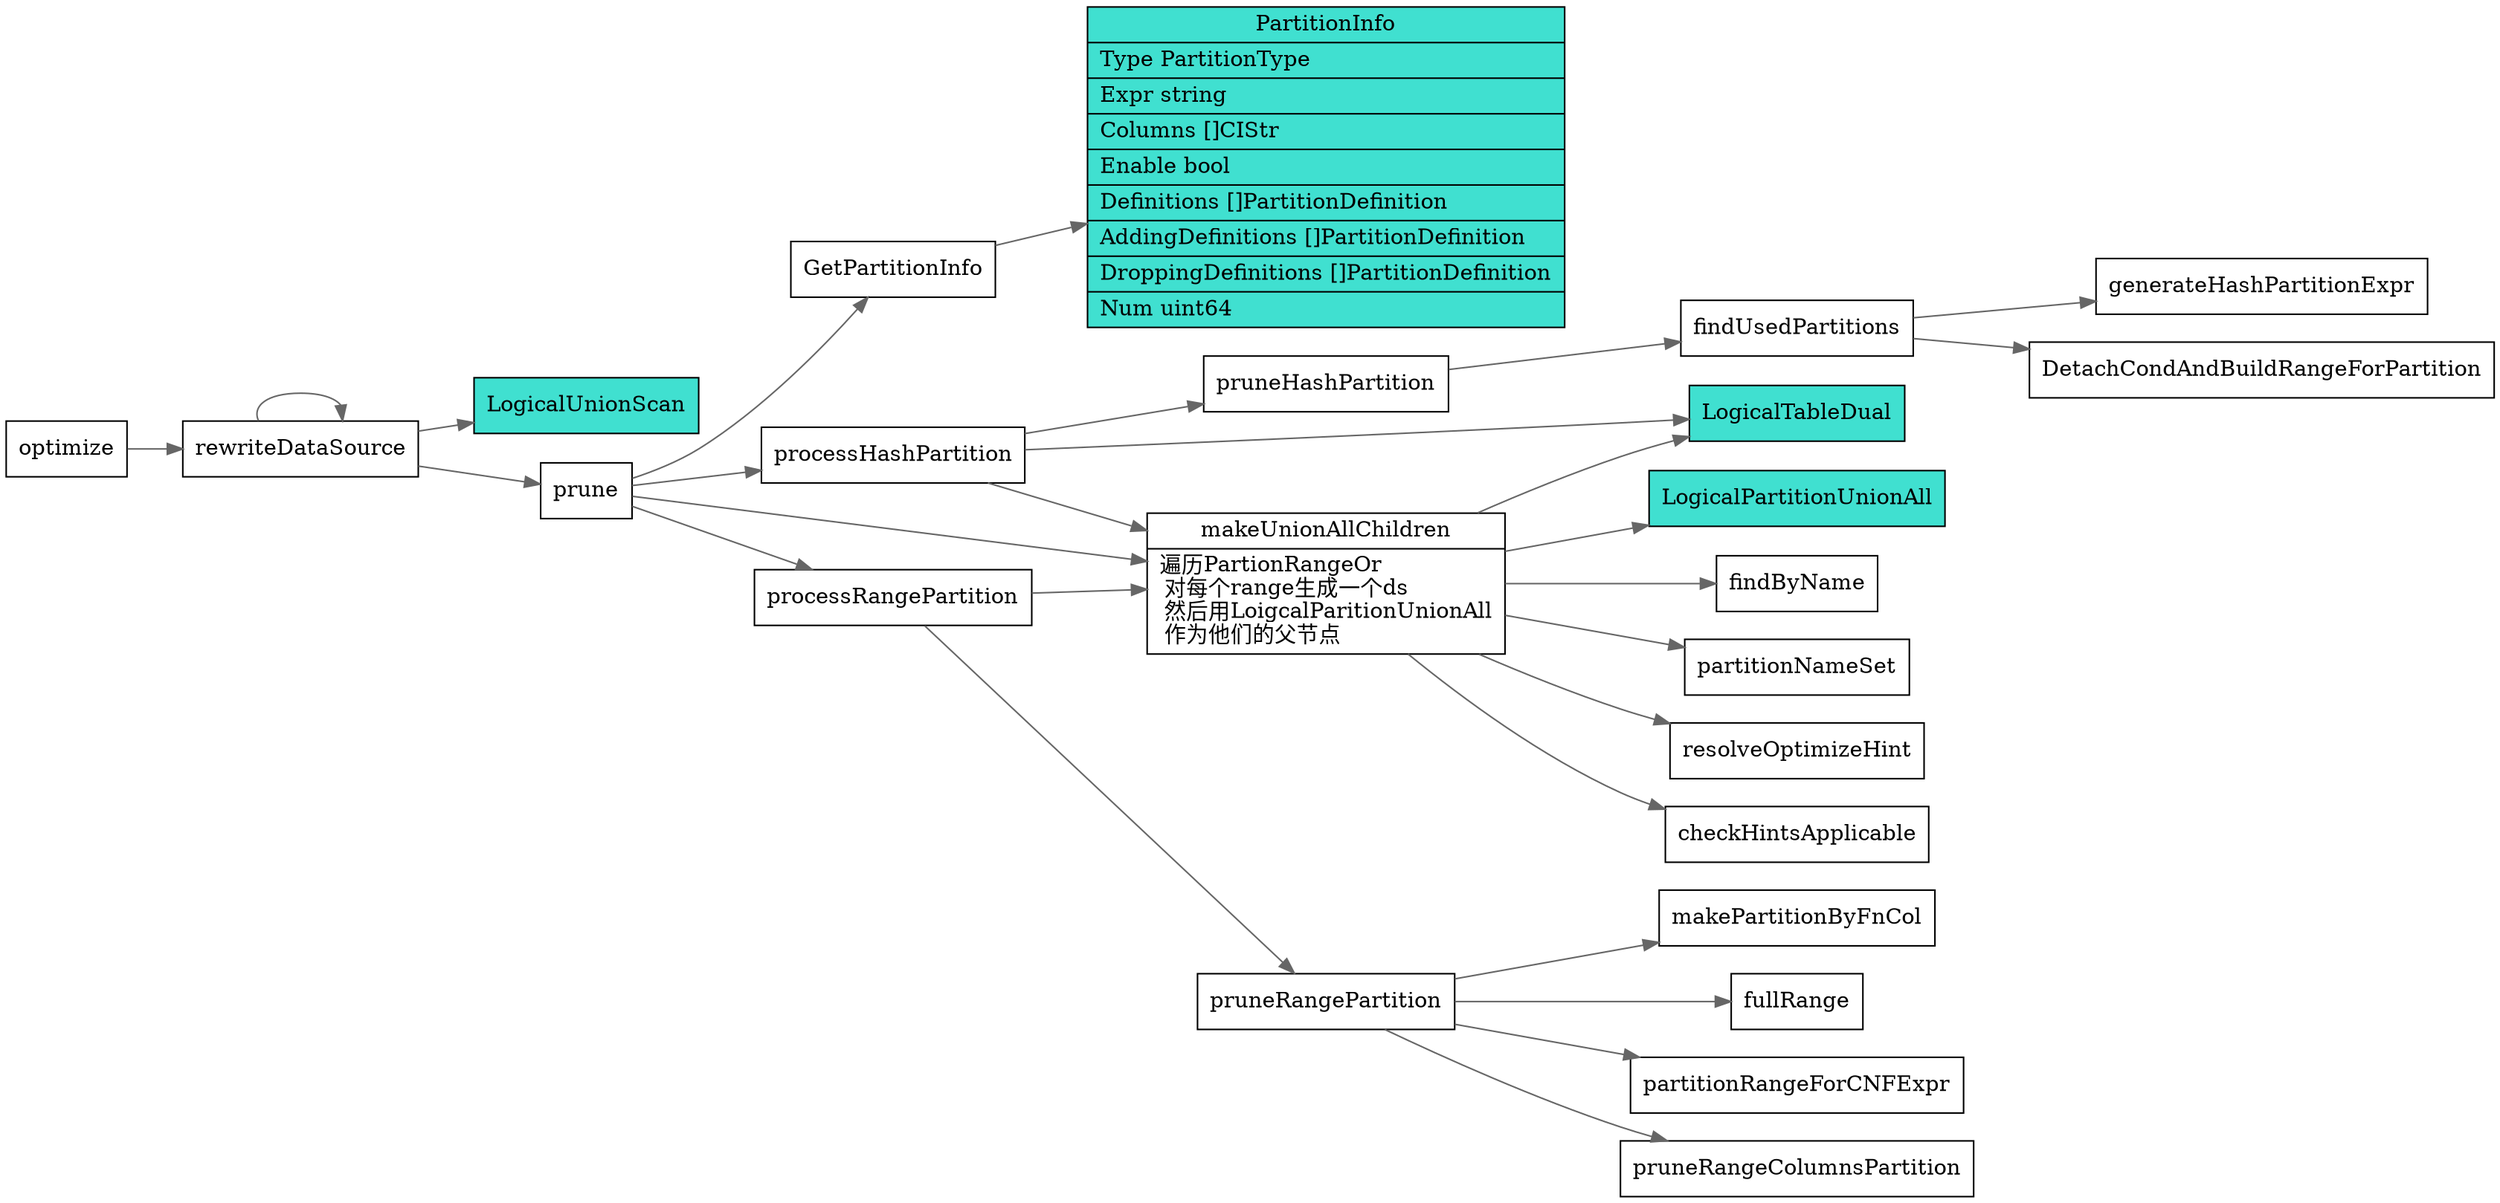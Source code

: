 digraph partitionProcessor {
  node[shape=box];
  edge[color=gray40];
  newrank=true;
  rankdir=LR;
  node[shape=record;style=filled;fillcolor="turquoise"];
  PartitionInfo;
  LogicalPartitionUnionAll;
  LogicalTableDual;
  LogicalUnionScan;
  node[shape=box;style=stroke;fontcolor=black];

  optimize -> rewriteDataSource;
  rewriteDataSource -> {
    prune;
    LogicalUnionScan;
    rewriteDataSource;
  }
  prune -> {
    GetPartitionInfo;
    processHashPartition;
    processRangePartition;
    makeUnionAllChildren;
  }
  GetPartitionInfo -> PartitionInfo;
  PartitionInfo[
    shape="record";
    label="{{
      PartitionInfo|
	      Type    PartitionType\l|
	      Expr    string\l|
	      Columns []CIStr\l|
        Enable bool\l|
	      Definitions []PartitionDefinition\l|
        AddingDefinitions []PartitionDefinition\l|
        DroppingDefinitions []PartitionDefinition\l|
        Num                 uint64\l
    }}"];
  processHashPartition -> {
    pruneHashPartition;
    makeUnionAllChildren;
    LogicalTableDual;
  }
  pruneHashPartition -> {
    findUsedPartitions;
  }
  findUsedPartitions -> {
    generateHashPartitionExpr;
    DetachCondAndBuildRangeForPartition;
  }
  processRangePartition -> {
    pruneRangePartition;
    makeUnionAllChildren;
  }
  pruneRangePartition -> {
    pruneRangeColumnsPartition;
    makePartitionByFnCol;
    fullRange;
    partitionRangeForCNFExpr;
  }
  makeUnionAllChildren[
    shape="record";
    label="{{
      makeUnionAllChildren|
      遍历PartionRangeOr\l
      对每个range生成一个ds\l
      然后用LoigcalParitionUnionAll\l
      作为他们的父节点\l
    }}"];
  makeUnionAllChildren -> {
    findByName;
    partitionNameSet;
    resolveOptimizeHint;
    checkHintsApplicable;
    LogicalTableDual;
    LogicalPartitionUnionAll;
  }
}
